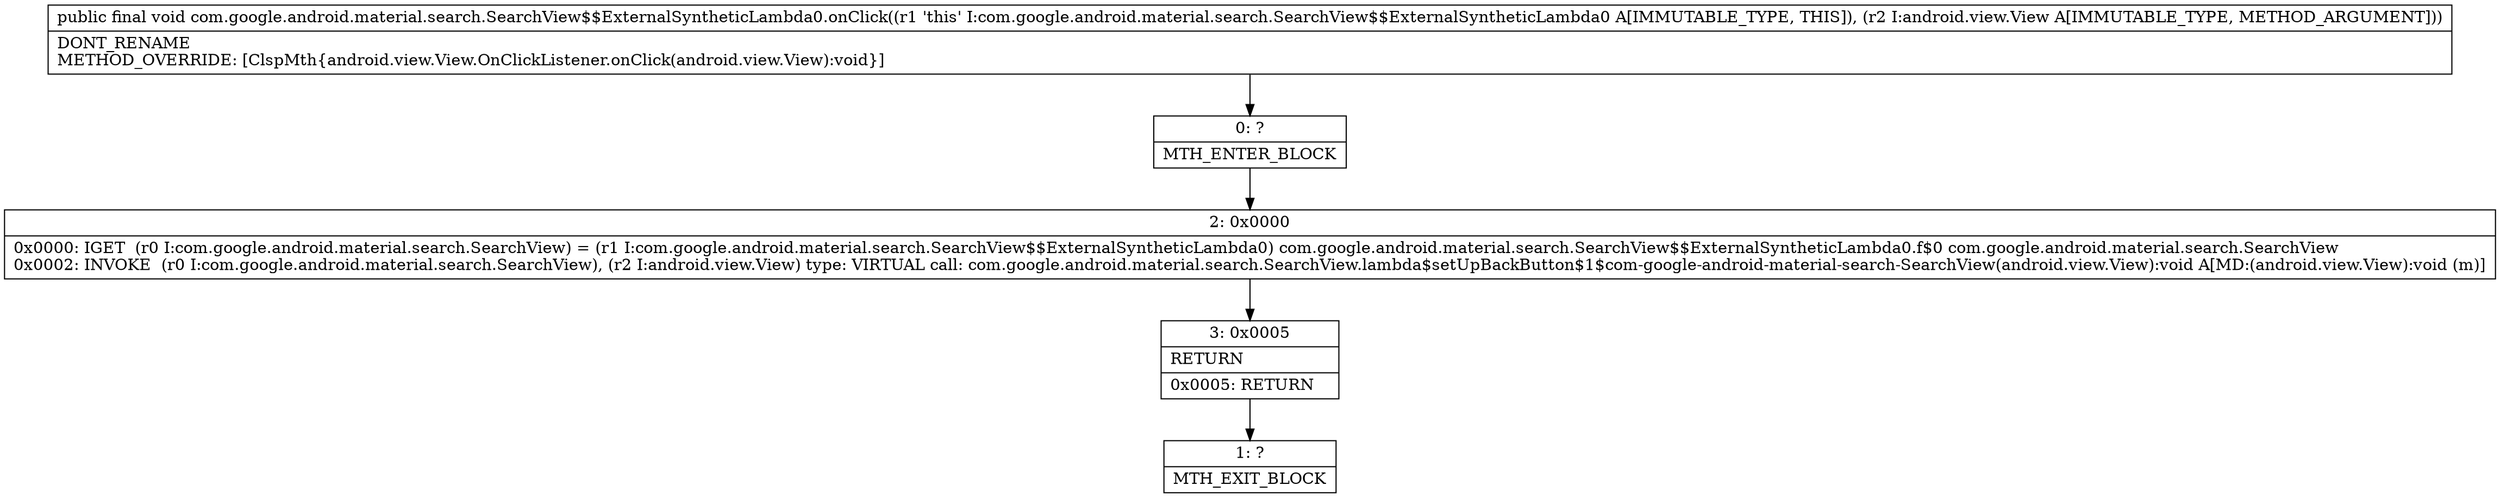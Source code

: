 digraph "CFG forcom.google.android.material.search.SearchView$$ExternalSyntheticLambda0.onClick(Landroid\/view\/View;)V" {
Node_0 [shape=record,label="{0\:\ ?|MTH_ENTER_BLOCK\l}"];
Node_2 [shape=record,label="{2\:\ 0x0000|0x0000: IGET  (r0 I:com.google.android.material.search.SearchView) = (r1 I:com.google.android.material.search.SearchView$$ExternalSyntheticLambda0) com.google.android.material.search.SearchView$$ExternalSyntheticLambda0.f$0 com.google.android.material.search.SearchView \l0x0002: INVOKE  (r0 I:com.google.android.material.search.SearchView), (r2 I:android.view.View) type: VIRTUAL call: com.google.android.material.search.SearchView.lambda$setUpBackButton$1$com\-google\-android\-material\-search\-SearchView(android.view.View):void A[MD:(android.view.View):void (m)]\l}"];
Node_3 [shape=record,label="{3\:\ 0x0005|RETURN\l|0x0005: RETURN   \l}"];
Node_1 [shape=record,label="{1\:\ ?|MTH_EXIT_BLOCK\l}"];
MethodNode[shape=record,label="{public final void com.google.android.material.search.SearchView$$ExternalSyntheticLambda0.onClick((r1 'this' I:com.google.android.material.search.SearchView$$ExternalSyntheticLambda0 A[IMMUTABLE_TYPE, THIS]), (r2 I:android.view.View A[IMMUTABLE_TYPE, METHOD_ARGUMENT]))  | DONT_RENAME\lMETHOD_OVERRIDE: [ClspMth\{android.view.View.OnClickListener.onClick(android.view.View):void\}]\l}"];
MethodNode -> Node_0;Node_0 -> Node_2;
Node_2 -> Node_3;
Node_3 -> Node_1;
}

